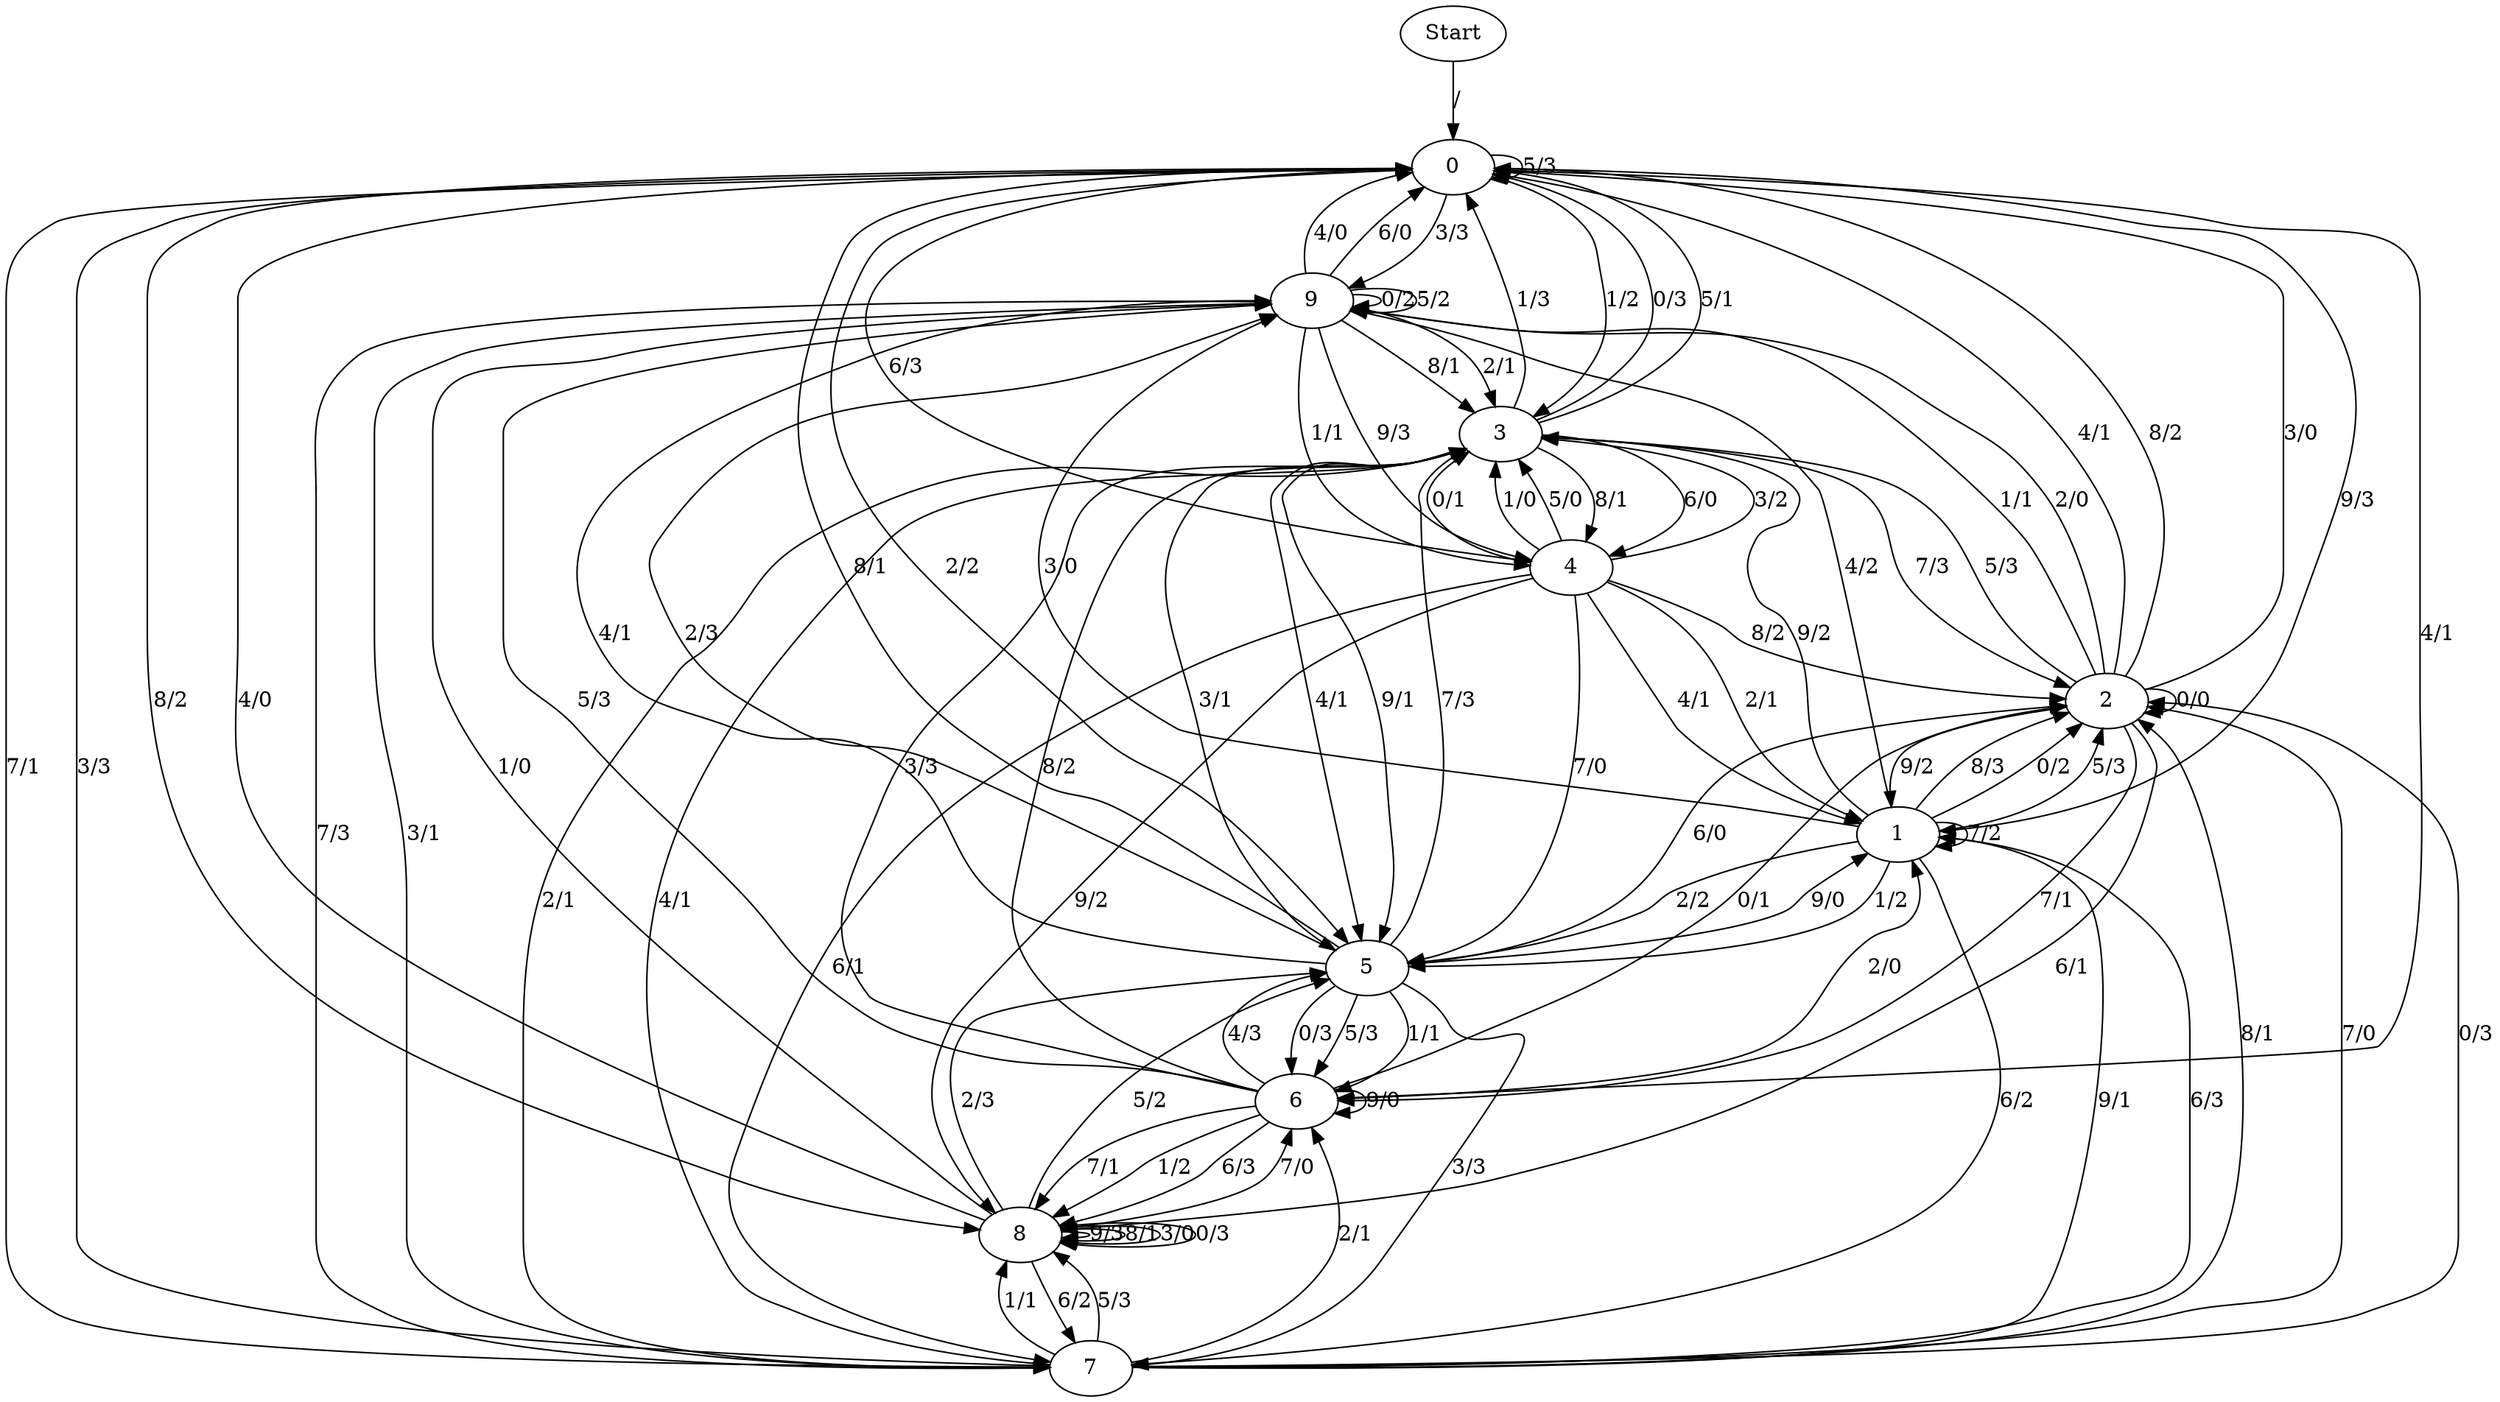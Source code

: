 digraph {
	Start -> 0 [label="/"]
	0 -> 9 [label="3/3"]
	0 -> 7 [label="7/1"]
	0 -> 6 [label="4/1"]
	0 -> 0 [label="5/3"]
	0 -> 4 [label="6/3"]
	0 -> 5 [label="2/2"]
	0 -> 3 [label="1/2"]
	0 -> 8 [label="8/2"]
	0 -> 1 [label="9/3"]
	8 -> 6 [label="7/0"]
	8 -> 9 [label="1/0"]
	8 -> 8 [label="9/3"]
	8 -> 5 [label="2/3"]
	8 -> 8 [label="8/1"]
	8 -> 8 [label="3/0"]
	8 -> 0 [label="4/0"]
	8 -> 5 [label="5/2"]
	8 -> 8 [label="0/3"]
	8 -> 7 [label="6/2"]
	6 -> 3 [label="3/3"]
	6 -> 3 [label="8/2"]
	6 -> 9 [label="5/3"]
	6 -> 2 [label="0/1"]
	6 -> 8 [label="7/1"]
	6 -> 8 [label="1/2"]
	6 -> 8 [label="6/3"]
	6 -> 6 [label="9/0"]
	6 -> 5 [label="4/3"]
	6 -> 1 [label="2/0"]
	2 -> 9 [label="1/1"]
	2 -> 9 [label="2/0"]
	2 -> 0 [label="4/1"]
	2 -> 0 [label="8/2"]
	2 -> 0 [label="3/0"]
	2 -> 1 [label="9/2"]
	2 -> 2 [label="0/0"]
	2 -> 3 [label="5/3"]
	2 -> 8 [label="6/1"]
	2 -> 6 [label="7/1"]
	4 -> 8 [label="9/2"]
	4 -> 3 [label="3/2"]
	4 -> 7 [label="6/1"]
	4 -> 3 [label="0/1"]
	4 -> 3 [label="1/0"]
	4 -> 5 [label="7/0"]
	4 -> 2 [label="8/2"]
	4 -> 1 [label="2/1"]
	4 -> 1 [label="4/1"]
	4 -> 3 [label="5/0"]
	3 -> 4 [label="6/0"]
	3 -> 7 [label="2/1"]
	3 -> 5 [label="3/1"]
	3 -> 4 [label="8/1"]
	3 -> 5 [label="9/1"]
	3 -> 0 [label="0/3"]
	3 -> 0 [label="5/1"]
	3 -> 2 [label="7/3"]
	3 -> 0 [label="1/3"]
	3 -> 5 [label="4/1"]
	7 -> 2 [label="0/3"]
	7 -> 0 [label="3/3"]
	7 -> 8 [label="5/3"]
	7 -> 6 [label="2/1"]
	7 -> 1 [label="9/1"]
	7 -> 1 [label="6/3"]
	7 -> 2 [label="8/1"]
	7 -> 2 [label="7/0"]
	7 -> 8 [label="1/1"]
	7 -> 3 [label="4/1"]
	1 -> 1 [label="7/2"]
	1 -> 9 [label="3/0"]
	1 -> 9 [label="4/2"]
	1 -> 5 [label="2/2"]
	1 -> 2 [label="8/3"]
	1 -> 2 [label="0/2"]
	1 -> 5 [label="1/2"]
	1 -> 2 [label="5/3"]
	1 -> 7 [label="6/2"]
	1 -> 3 [label="9/2"]
	5 -> 0 [label="8/1"]
	5 -> 3 [label="7/3"]
	5 -> 9 [label="4/1"]
	5 -> 9 [label="2/3"]
	5 -> 2 [label="6/0"]
	5 -> 6 [label="0/3"]
	5 -> 6 [label="1/1"]
	5 -> 1 [label="9/0"]
	5 -> 6 [label="5/3"]
	5 -> 7 [label="3/3"]
	9 -> 4 [label="1/1"]
	9 -> 0 [label="4/0"]
	9 -> 7 [label="7/3"]
	9 -> 0 [label="6/0"]
	9 -> 3 [label="8/1"]
	9 -> 3 [label="2/1"]
	9 -> 7 [label="3/1"]
	9 -> 9 [label="0/2"]
	9 -> 9 [label="5/2"]
	9 -> 4 [label="9/3"]
}